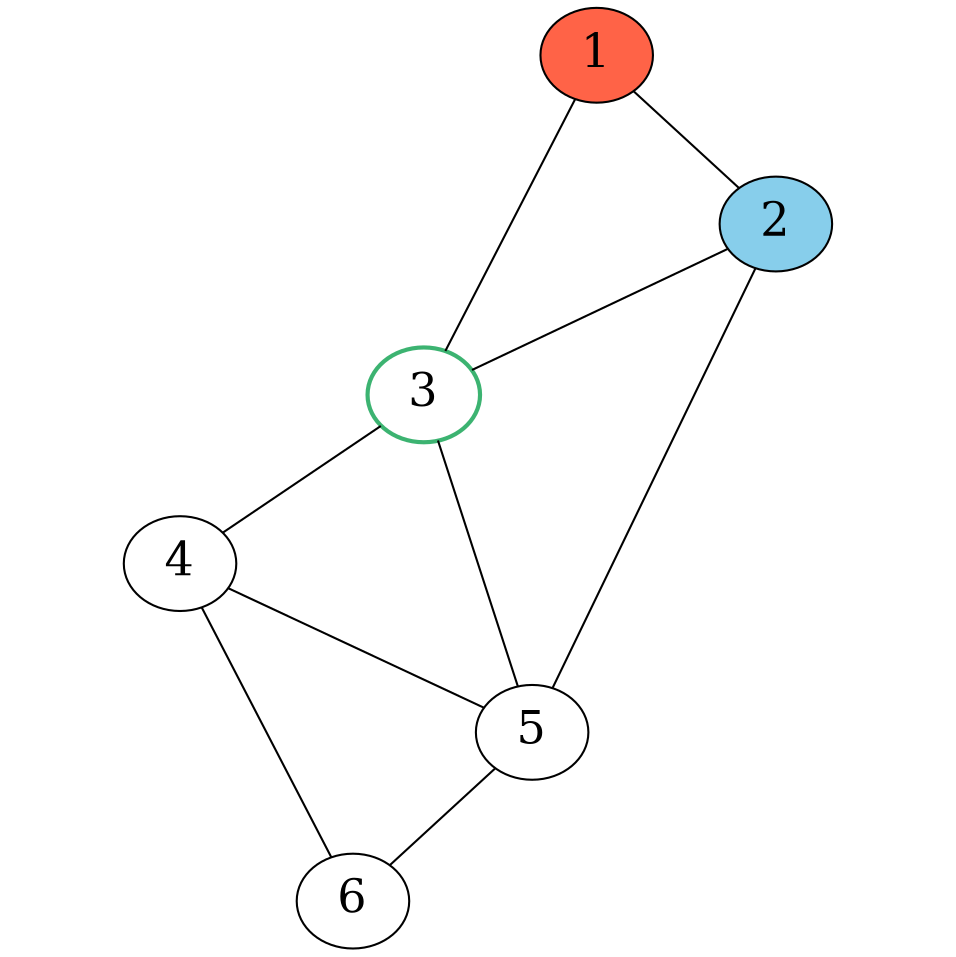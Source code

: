 graph {
  ratio = 1;

  1 -- 2;
  1 -- 3;
  2 -- 3;
  2 -- 5;
  3 -- 4;
  3 -- 5;
  4 -- 5;
  4 -- 6;
  #4 -- 7;
  5 -- 6;
  #5 -- 7;

  1 [fontsize=22, style=filled, fillcolor=tomato];
  2 [fontsize=22, style=filled, fillcolor=skyblue];
  3 [fontsize=22, style=bold, color=mediumseagreen];
  4 [fontsize=22];
  5 [fontsize=22];
  6 [fontsize=22];
}

